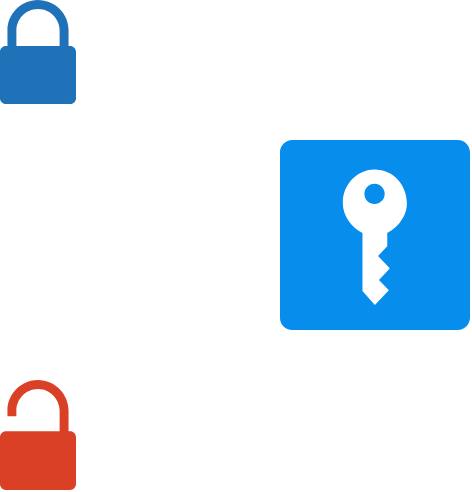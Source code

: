<mxfile version="11.3.0" type="device" pages="1"><diagram id="plAh_UTMXMWGtmzsTuf2" name="Page-1"><mxGraphModel dx="1024" dy="603" grid="1" gridSize="10" guides="1" tooltips="1" connect="1" arrows="1" fold="1" page="1" pageScale="1" pageWidth="850" pageHeight="1100" math="0" shadow="0"><root><mxCell id="0"/><mxCell id="1" parent="0"/><mxCell id="BCvlkl_RVu7Ai-6E8Pyw-3" value="" style="pointerEvents=1;shadow=0;dashed=0;html=1;strokeColor=none;fillColor=#078EED;labelPosition=center;verticalLabelPosition=bottom;verticalAlign=top;outlineConnect=0;align=center;shape=mxgraph.office.security.management_role;" vertex="1" parent="1"><mxGeometry x="310" y="320" width="95" height="95" as="geometry"/></mxCell><mxCell id="BCvlkl_RVu7Ai-6E8Pyw-4" value="" style="pointerEvents=1;shadow=0;dashed=0;html=1;strokeColor=none;labelPosition=center;verticalLabelPosition=bottom;verticalAlign=top;outlineConnect=0;align=center;shape=mxgraph.office.security.lock_protected;fillColor=#2072B8;" vertex="1" parent="1"><mxGeometry x="170" y="250" width="38" height="52" as="geometry"/></mxCell><mxCell id="BCvlkl_RVu7Ai-6E8Pyw-5" value="" style="pointerEvents=1;shadow=0;dashed=0;html=1;strokeColor=none;labelPosition=center;verticalLabelPosition=bottom;verticalAlign=top;outlineConnect=0;align=center;shape=mxgraph.office.security.lock_unprotected;fillColor=#DA4026;" vertex="1" parent="1"><mxGeometry x="170" y="440" width="38" height="55" as="geometry"/></mxCell></root></mxGraphModel></diagram></mxfile>